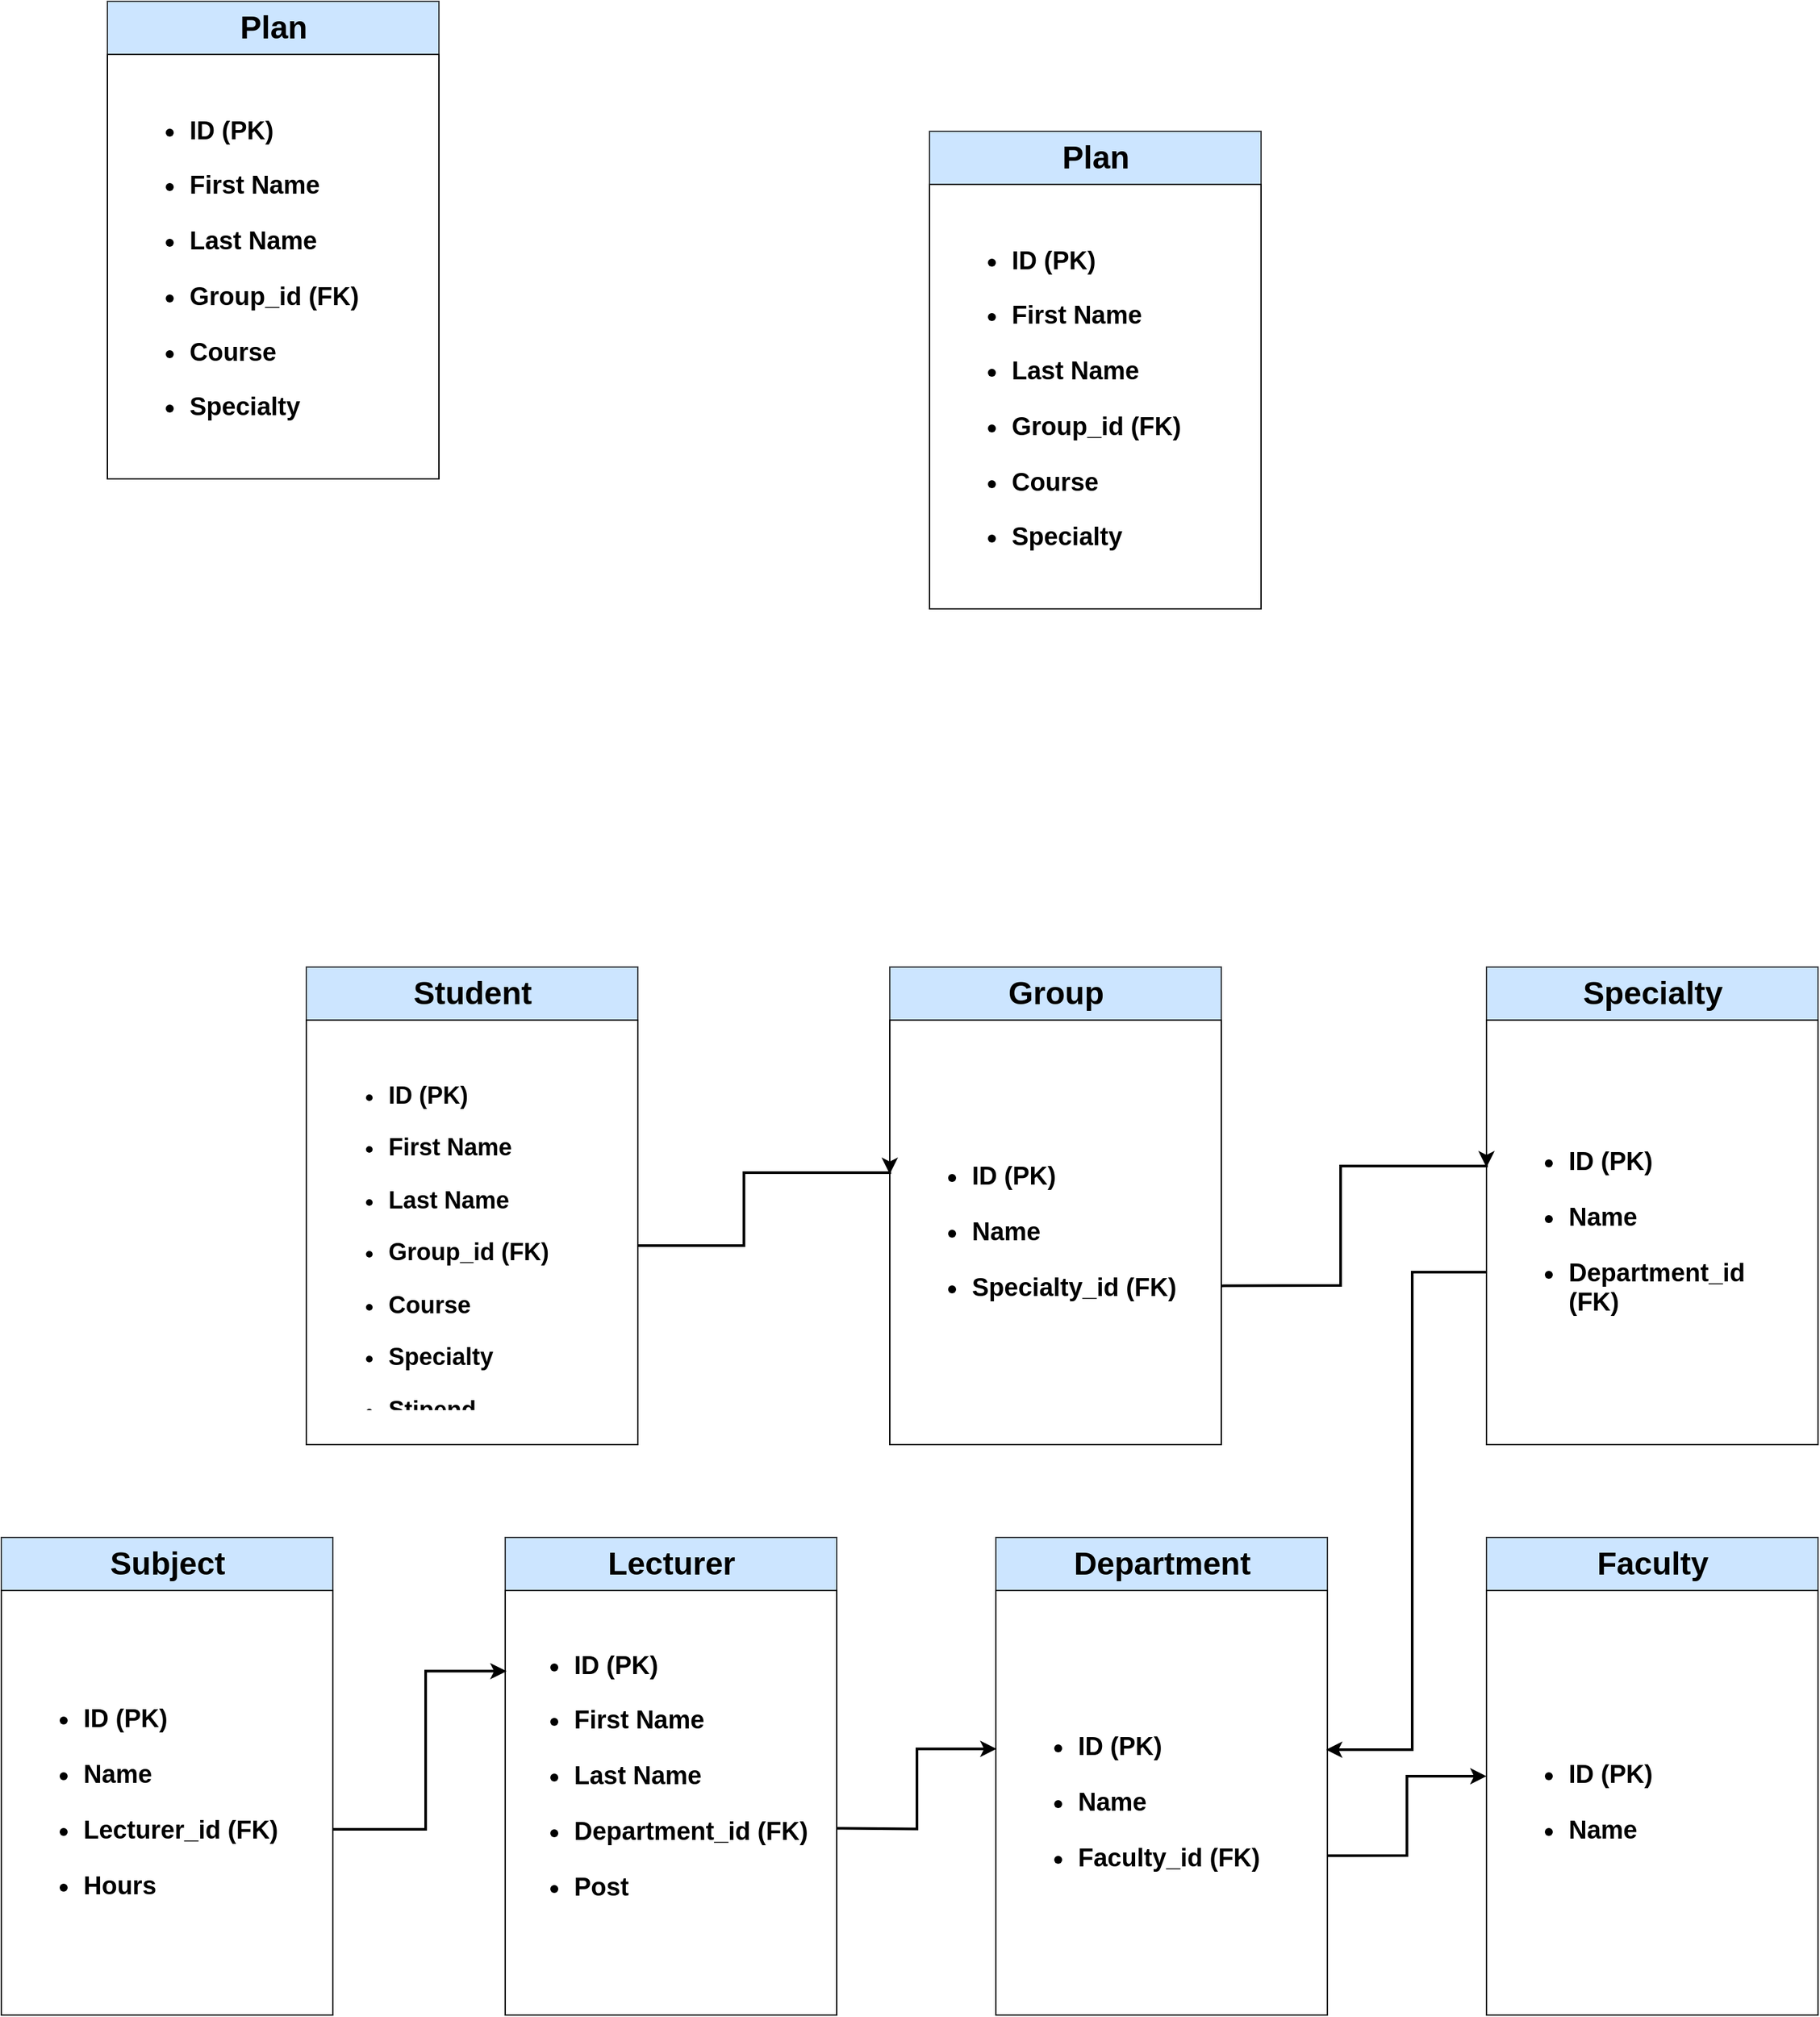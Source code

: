 <mxfile version="14.6.0" type="github">
  <diagram id="Nd1oWFx_atoqUXSRUNfD" name="Page-1">
    <mxGraphModel dx="345" dy="177" grid="1" gridSize="10" guides="1" tooltips="1" connect="1" arrows="1" fold="1" page="1" pageScale="1" pageWidth="2336" pageHeight="1654" math="0" shadow="0">
      <root>
        <mxCell id="0" />
        <mxCell id="1" parent="0" />
        <mxCell id="ouz9YCxZX4cG_lU1-Dov-2" value="" style="rounded=0;whiteSpace=wrap;html=1;fillColor=#cce5ff;strokeColor=#36393d;" parent="1" vertex="1">
          <mxGeometry x="270" y="810" width="250" height="360" as="geometry" />
        </mxCell>
        <mxCell id="ouz9YCxZX4cG_lU1-Dov-5" value="Student" style="text;strokeColor=none;fillColor=none;html=1;fontSize=24;fontStyle=1;verticalAlign=middle;align=center;" parent="1" vertex="1">
          <mxGeometry x="345" y="810" width="100" height="40" as="geometry" />
        </mxCell>
        <mxCell id="ouz9YCxZX4cG_lU1-Dov-9" value="" style="rounded=0;whiteSpace=wrap;html=1;" parent="1" vertex="1">
          <mxGeometry x="270" y="850" width="250" height="320" as="geometry" />
        </mxCell>
        <mxCell id="ouz9YCxZX4cG_lU1-Dov-11" value="&lt;h1&gt;&lt;/h1&gt;&lt;h3&gt;&lt;/h3&gt;&lt;h5&gt;&lt;/h5&gt;&lt;h6&gt;&lt;/h6&gt;&lt;h3 style=&quot;line-height: 100% ; font-size: 13px&quot;&gt;&lt;/h3&gt;&lt;h1 style=&quot;font-size: 18px ; line-height: 90%&quot;&gt;&lt;/h1&gt;&lt;h3 style=&quot;font-size: 15px&quot;&gt;&lt;/h3&gt;&lt;h3 style=&quot;line-height: 120% ; font-size: 19px&quot;&gt;&lt;/h3&gt;&lt;h3&gt;&lt;/h3&gt;&lt;h4&gt;&lt;/h4&gt;&lt;h5&gt;&lt;/h5&gt;&lt;h3&gt;&lt;h2&gt;&lt;ul&gt;&lt;li&gt;ID (PK)&lt;/li&gt;&lt;/ul&gt;&lt;ul&gt;&lt;li&gt;First Name&lt;/li&gt;&lt;/ul&gt;&lt;ul&gt;&lt;li&gt;Last Name&lt;/li&gt;&lt;/ul&gt;&lt;ul&gt;&lt;li&gt;Group_id (FK)&lt;/li&gt;&lt;/ul&gt;&lt;ul&gt;&lt;li&gt;Course&lt;/li&gt;&lt;/ul&gt;&lt;ul&gt;&lt;li&gt;Specialty&lt;/li&gt;&lt;/ul&gt;&lt;ul&gt;&lt;li&gt;Stipend&lt;/li&gt;&lt;/ul&gt;&lt;/h2&gt;&lt;/h3&gt;" style="text;strokeColor=none;fillColor=none;html=1;whiteSpace=wrap;verticalAlign=middle;overflow=hidden;" parent="1" vertex="1">
          <mxGeometry x="290" y="875" width="210" height="270" as="geometry" />
        </mxCell>
        <mxCell id="ouz9YCxZX4cG_lU1-Dov-14" value="" style="rounded=0;whiteSpace=wrap;html=1;fillColor=#cce5ff;strokeColor=#36393d;" parent="1" vertex="1">
          <mxGeometry x="790" y="1240" width="250" height="360" as="geometry" />
        </mxCell>
        <mxCell id="ouz9YCxZX4cG_lU1-Dov-15" value="Department" style="text;strokeColor=none;fillColor=none;html=1;fontSize=24;fontStyle=1;verticalAlign=middle;align=center;" parent="1" vertex="1">
          <mxGeometry x="865" y="1240" width="100" height="40" as="geometry" />
        </mxCell>
        <mxCell id="ouz9YCxZX4cG_lU1-Dov-16" value="" style="rounded=0;whiteSpace=wrap;html=1;" parent="1" vertex="1">
          <mxGeometry x="790" y="1280" width="250" height="320" as="geometry" />
        </mxCell>
        <mxCell id="ouz9YCxZX4cG_lU1-Dov-17" value="&lt;h1&gt;&lt;/h1&gt;&lt;h3&gt;&lt;/h3&gt;&lt;h5&gt;&lt;/h5&gt;&lt;h6&gt;&lt;/h6&gt;&lt;h3 style=&quot;line-height: 100% ; font-size: 13px&quot;&gt;&lt;/h3&gt;&lt;h1 style=&quot;font-size: 18px ; line-height: 90%&quot;&gt;&lt;/h1&gt;&lt;h3 style=&quot;font-size: 15px&quot;&gt;&lt;/h3&gt;&lt;h3 style=&quot;line-height: 120% ; font-size: 19px&quot;&gt;&lt;ul&gt;&lt;li&gt;ID (PK)&lt;/li&gt;&lt;/ul&gt;&lt;ul&gt;&lt;li&gt;Name&lt;/li&gt;&lt;/ul&gt;&lt;ul&gt;&lt;li&gt;Faculty_id (FK)&lt;/li&gt;&lt;/ul&gt;&lt;/h3&gt;" style="text;strokeColor=none;fillColor=none;html=1;whiteSpace=wrap;verticalAlign=middle;overflow=hidden;" parent="1" vertex="1">
          <mxGeometry x="810" y="1305" width="210" height="270" as="geometry" />
        </mxCell>
        <mxCell id="Sy2bzmZRH99KcoMjBGQ2-6" value="" style="rounded=0;whiteSpace=wrap;html=1;fillColor=#cce5ff;strokeColor=#36393d;" parent="1" vertex="1">
          <mxGeometry x="420" y="1240" width="250" height="360" as="geometry" />
        </mxCell>
        <mxCell id="Sy2bzmZRH99KcoMjBGQ2-7" value="Lecturer" style="text;strokeColor=none;fillColor=none;html=1;fontSize=24;fontStyle=1;verticalAlign=middle;align=center;" parent="1" vertex="1">
          <mxGeometry x="495" y="1240" width="100" height="40" as="geometry" />
        </mxCell>
        <mxCell id="Sy2bzmZRH99KcoMjBGQ2-8" value="" style="rounded=0;whiteSpace=wrap;html=1;" parent="1" vertex="1">
          <mxGeometry x="420" y="1280" width="250" height="320" as="geometry" />
        </mxCell>
        <mxCell id="Sy2bzmZRH99KcoMjBGQ2-9" value="&lt;h1&gt;&lt;/h1&gt;&lt;h3&gt;&lt;/h3&gt;&lt;h5&gt;&lt;/h5&gt;&lt;h6&gt;&lt;/h6&gt;&lt;h3 style=&quot;line-height: 100% ; font-size: 13px&quot;&gt;&lt;/h3&gt;&lt;h1 style=&quot;font-size: 18px ; line-height: 90%&quot;&gt;&lt;/h1&gt;&lt;h3 style=&quot;font-size: 15px&quot;&gt;&lt;/h3&gt;&lt;h3 style=&quot;line-height: 120% ; font-size: 19px&quot;&gt;&lt;ul&gt;&lt;li&gt;ID (PK)&lt;/li&gt;&lt;/ul&gt;&lt;ul&gt;&lt;li&gt;First Name&lt;/li&gt;&lt;/ul&gt;&lt;ul&gt;&lt;li&gt;Last Name&lt;/li&gt;&lt;/ul&gt;&lt;ul&gt;&lt;li&gt;Department_id (FK)&lt;/li&gt;&lt;/ul&gt;&lt;ul&gt;&lt;li&gt;Post&lt;/li&gt;&lt;/ul&gt;&lt;/h3&gt;" style="text;strokeColor=none;fillColor=none;html=1;whiteSpace=wrap;verticalAlign=middle;overflow=hidden;" parent="1" vertex="1">
          <mxGeometry x="430" y="1285" width="230" height="270" as="geometry" />
        </mxCell>
        <mxCell id="iH29S17_ySRr5cnDG_7A-1" value="" style="rounded=0;whiteSpace=wrap;html=1;fillColor=#cce5ff;strokeColor=#36393d;" parent="1" vertex="1">
          <mxGeometry x="1160" y="1240" width="250" height="360" as="geometry" />
        </mxCell>
        <mxCell id="iH29S17_ySRr5cnDG_7A-2" value="Faculty" style="text;strokeColor=none;fillColor=none;html=1;fontSize=24;fontStyle=1;verticalAlign=middle;align=center;" parent="1" vertex="1">
          <mxGeometry x="1235" y="1240" width="100" height="40" as="geometry" />
        </mxCell>
        <mxCell id="iH29S17_ySRr5cnDG_7A-3" value="" style="rounded=0;whiteSpace=wrap;html=1;" parent="1" vertex="1">
          <mxGeometry x="1160" y="1280" width="250" height="320" as="geometry" />
        </mxCell>
        <mxCell id="iH29S17_ySRr5cnDG_7A-4" value="&lt;h1&gt;&lt;/h1&gt;&lt;h3&gt;&lt;/h3&gt;&lt;h5&gt;&lt;/h5&gt;&lt;h6&gt;&lt;/h6&gt;&lt;h3 style=&quot;line-height: 100% ; font-size: 13px&quot;&gt;&lt;/h3&gt;&lt;h1 style=&quot;font-size: 18px ; line-height: 90%&quot;&gt;&lt;/h1&gt;&lt;h3 style=&quot;font-size: 15px&quot;&gt;&lt;/h3&gt;&lt;h3 style=&quot;line-height: 120% ; font-size: 19px&quot;&gt;&lt;ul&gt;&lt;li&gt;ID (PK)&lt;/li&gt;&lt;/ul&gt;&lt;ul&gt;&lt;li&gt;Name&lt;/li&gt;&lt;/ul&gt;&lt;/h3&gt;" style="text;strokeColor=none;fillColor=none;html=1;whiteSpace=wrap;verticalAlign=middle;overflow=hidden;" parent="1" vertex="1">
          <mxGeometry x="1180" y="1305" width="210" height="270" as="geometry" />
        </mxCell>
        <mxCell id="iH29S17_ySRr5cnDG_7A-5" value="" style="rounded=0;whiteSpace=wrap;html=1;fillColor=#cce5ff;strokeColor=#36393d;" parent="1" vertex="1">
          <mxGeometry x="1160" y="810" width="250" height="360" as="geometry" />
        </mxCell>
        <mxCell id="iH29S17_ySRr5cnDG_7A-6" value="Specialty" style="text;strokeColor=none;fillColor=none;html=1;fontSize=24;fontStyle=1;verticalAlign=middle;align=center;" parent="1" vertex="1">
          <mxGeometry x="1235" y="810" width="100" height="40" as="geometry" />
        </mxCell>
        <mxCell id="iH29S17_ySRr5cnDG_7A-7" value="" style="rounded=0;whiteSpace=wrap;html=1;" parent="1" vertex="1">
          <mxGeometry x="1160" y="850" width="250" height="320" as="geometry" />
        </mxCell>
        <mxCell id="iH29S17_ySRr5cnDG_7A-8" value="&lt;h1&gt;&lt;/h1&gt;&lt;h3&gt;&lt;/h3&gt;&lt;h5&gt;&lt;/h5&gt;&lt;h6&gt;&lt;/h6&gt;&lt;h3 style=&quot;line-height: 100% ; font-size: 13px&quot;&gt;&lt;/h3&gt;&lt;h1 style=&quot;font-size: 18px ; line-height: 90%&quot;&gt;&lt;/h1&gt;&lt;h3 style=&quot;font-size: 15px&quot;&gt;&lt;/h3&gt;&lt;h3 style=&quot;line-height: 120% ; font-size: 19px&quot;&gt;&lt;ul&gt;&lt;li&gt;ID (PK)&lt;/li&gt;&lt;/ul&gt;&lt;ul&gt;&lt;li&gt;Name&lt;/li&gt;&lt;/ul&gt;&lt;ul&gt;&lt;li&gt;Department_id (FK)&lt;/li&gt;&lt;/ul&gt;&lt;/h3&gt;" style="text;strokeColor=none;fillColor=none;html=1;whiteSpace=wrap;verticalAlign=middle;overflow=hidden;" parent="1" vertex="1">
          <mxGeometry x="1180" y="875" width="210" height="270" as="geometry" />
        </mxCell>
        <mxCell id="iH29S17_ySRr5cnDG_7A-13" value="" style="rounded=0;whiteSpace=wrap;html=1;fillColor=#cce5ff;strokeColor=#36393d;" parent="1" vertex="1">
          <mxGeometry x="40" y="1240" width="250" height="360" as="geometry" />
        </mxCell>
        <mxCell id="iH29S17_ySRr5cnDG_7A-14" value="Subject" style="text;strokeColor=none;fillColor=none;html=1;fontSize=24;fontStyle=1;verticalAlign=middle;align=center;" parent="1" vertex="1">
          <mxGeometry x="115" y="1240" width="100" height="40" as="geometry" />
        </mxCell>
        <mxCell id="iH29S17_ySRr5cnDG_7A-15" value="" style="rounded=0;whiteSpace=wrap;html=1;" parent="1" vertex="1">
          <mxGeometry x="40" y="1280" width="250" height="320" as="geometry" />
        </mxCell>
        <mxCell id="iH29S17_ySRr5cnDG_7A-17" style="edgeStyle=orthogonalEdgeStyle;rounded=0;orthogonalLoop=1;jettySize=auto;html=1;entryX=0.004;entryY=0.19;entryDx=0;entryDy=0;entryPerimeter=0;strokeWidth=2;" parent="1" target="Sy2bzmZRH99KcoMjBGQ2-8" edge="1">
          <mxGeometry relative="1" as="geometry">
            <mxPoint x="290" y="1460" as="sourcePoint" />
            <Array as="points">
              <mxPoint x="360" y="1460" />
              <mxPoint x="360" y="1341" />
            </Array>
          </mxGeometry>
        </mxCell>
        <mxCell id="iH29S17_ySRr5cnDG_7A-16" value="&lt;h1&gt;&lt;/h1&gt;&lt;h3&gt;&lt;/h3&gt;&lt;h5&gt;&lt;/h5&gt;&lt;h6&gt;&lt;/h6&gt;&lt;h3 style=&quot;line-height: 100% ; font-size: 13px&quot;&gt;&lt;/h3&gt;&lt;h1 style=&quot;font-size: 18px ; line-height: 90%&quot;&gt;&lt;/h1&gt;&lt;h3 style=&quot;font-size: 15px&quot;&gt;&lt;/h3&gt;&lt;h3 style=&quot;line-height: 120% ; font-size: 19px&quot;&gt;&lt;/h3&gt;&lt;h3 style=&quot;font-size: 19px&quot;&gt;&lt;ul&gt;&lt;li&gt;ID (PK)&lt;/li&gt;&lt;/ul&gt;&lt;ul&gt;&lt;li&gt;Name&lt;/li&gt;&lt;/ul&gt;&lt;ul&gt;&lt;li&gt;Lecturer_id (FK)&lt;/li&gt;&lt;/ul&gt;&lt;ul&gt;&lt;li&gt;Hours&lt;/li&gt;&lt;/ul&gt;&lt;/h3&gt;" style="text;strokeColor=none;fillColor=none;html=1;whiteSpace=wrap;verticalAlign=middle;overflow=hidden;" parent="1" vertex="1">
          <mxGeometry x="60" y="1305" width="210" height="270" as="geometry" />
        </mxCell>
        <mxCell id="iH29S17_ySRr5cnDG_7A-22" style="edgeStyle=orthogonalEdgeStyle;rounded=0;orthogonalLoop=1;jettySize=auto;html=1;entryX=0.002;entryY=0.373;entryDx=0;entryDy=0;entryPerimeter=0;strokeWidth=2;" parent="1" target="ouz9YCxZX4cG_lU1-Dov-16" edge="1">
          <mxGeometry relative="1" as="geometry">
            <mxPoint x="670" y="1459.2" as="sourcePoint" />
            <mxPoint x="812" y="1340.0" as="targetPoint" />
          </mxGeometry>
        </mxCell>
        <mxCell id="iH29S17_ySRr5cnDG_7A-24" style="edgeStyle=orthogonalEdgeStyle;rounded=0;orthogonalLoop=1;jettySize=auto;html=1;strokeWidth=2;" parent="1" target="iH29S17_ySRr5cnDG_7A-3" edge="1">
          <mxGeometry relative="1" as="geometry">
            <mxPoint x="1040" y="1479.84" as="sourcePoint" />
            <mxPoint x="1140.5" y="1420" as="targetPoint" />
            <Array as="points">
              <mxPoint x="1100" y="1480" />
              <mxPoint x="1100" y="1420" />
            </Array>
          </mxGeometry>
        </mxCell>
        <mxCell id="iH29S17_ySRr5cnDG_7A-25" value="" style="rounded=0;whiteSpace=wrap;html=1;fillColor=#cce5ff;strokeColor=#36393d;" parent="1" vertex="1">
          <mxGeometry x="710" y="810" width="250" height="360" as="geometry" />
        </mxCell>
        <mxCell id="iH29S17_ySRr5cnDG_7A-26" value="Group" style="text;strokeColor=none;fillColor=none;html=1;fontSize=24;fontStyle=1;verticalAlign=middle;align=center;" parent="1" vertex="1">
          <mxGeometry x="785" y="810" width="100" height="40" as="geometry" />
        </mxCell>
        <mxCell id="iH29S17_ySRr5cnDG_7A-27" value="" style="rounded=0;whiteSpace=wrap;html=1;" parent="1" vertex="1">
          <mxGeometry x="710" y="850" width="250" height="320" as="geometry" />
        </mxCell>
        <mxCell id="iH29S17_ySRr5cnDG_7A-28" value="&lt;h1&gt;&lt;/h1&gt;&lt;h3&gt;&lt;/h3&gt;&lt;h5&gt;&lt;/h5&gt;&lt;h6&gt;&lt;/h6&gt;&lt;h3 style=&quot;line-height: 100% ; font-size: 13px&quot;&gt;&lt;/h3&gt;&lt;h1 style=&quot;font-size: 18px ; line-height: 90%&quot;&gt;&lt;/h1&gt;&lt;h3 style=&quot;font-size: 15px&quot;&gt;&lt;/h3&gt;&lt;h3 style=&quot;line-height: 120% ; font-size: 19px&quot;&gt;&lt;ul&gt;&lt;li&gt;ID (PK)&lt;/li&gt;&lt;/ul&gt;&lt;ul&gt;&lt;li&gt;Name&lt;/li&gt;&lt;/ul&gt;&lt;ul&gt;&lt;li&gt;Specialty_id (FK)&lt;/li&gt;&lt;/ul&gt;&lt;/h3&gt;" style="text;strokeColor=none;fillColor=none;html=1;whiteSpace=wrap;verticalAlign=middle;overflow=hidden;" parent="1" vertex="1">
          <mxGeometry x="730" y="875" width="210" height="270" as="geometry" />
        </mxCell>
        <mxCell id="iH29S17_ySRr5cnDG_7A-34" value="" style="rounded=0;whiteSpace=wrap;html=1;fillColor=#cce5ff;strokeColor=#36393d;" parent="1" vertex="1">
          <mxGeometry x="120" y="82" width="250" height="360" as="geometry" />
        </mxCell>
        <mxCell id="iH29S17_ySRr5cnDG_7A-35" value="Plan" style="text;strokeColor=none;fillColor=none;html=1;fontSize=24;fontStyle=1;verticalAlign=middle;align=center;" parent="1" vertex="1">
          <mxGeometry x="195" y="82" width="100" height="40" as="geometry" />
        </mxCell>
        <mxCell id="iH29S17_ySRr5cnDG_7A-36" value="" style="rounded=0;whiteSpace=wrap;html=1;" parent="1" vertex="1">
          <mxGeometry x="120" y="122" width="250" height="320" as="geometry" />
        </mxCell>
        <mxCell id="iH29S17_ySRr5cnDG_7A-37" value="&lt;h1&gt;&lt;/h1&gt;&lt;h3&gt;&lt;/h3&gt;&lt;h5&gt;&lt;/h5&gt;&lt;h6&gt;&lt;/h6&gt;&lt;h3 style=&quot;line-height: 100% ; font-size: 13px&quot;&gt;&lt;/h3&gt;&lt;h1 style=&quot;font-size: 18px ; line-height: 90%&quot;&gt;&lt;/h1&gt;&lt;h3 style=&quot;font-size: 15px&quot;&gt;&lt;/h3&gt;&lt;h3 style=&quot;line-height: 120% ; font-size: 19px&quot;&gt;&lt;ul&gt;&lt;li&gt;ID (PK)&lt;/li&gt;&lt;/ul&gt;&lt;ul&gt;&lt;li&gt;First Name&lt;/li&gt;&lt;/ul&gt;&lt;ul&gt;&lt;li&gt;Last Name&lt;/li&gt;&lt;/ul&gt;&lt;ul&gt;&lt;li&gt;Group_id (FK)&lt;/li&gt;&lt;/ul&gt;&lt;ul&gt;&lt;li&gt;Course&lt;/li&gt;&lt;/ul&gt;&lt;ul&gt;&lt;li&gt;Specialty&lt;/li&gt;&lt;/ul&gt;&lt;/h3&gt;" style="text;strokeColor=none;fillColor=none;html=1;whiteSpace=wrap;verticalAlign=middle;overflow=hidden;" parent="1" vertex="1">
          <mxGeometry x="140" y="147" width="210" height="270" as="geometry" />
        </mxCell>
        <mxCell id="iH29S17_ySRr5cnDG_7A-40" value="" style="rounded=0;whiteSpace=wrap;html=1;fillColor=#cce5ff;strokeColor=#36393d;" parent="1" vertex="1">
          <mxGeometry x="740" y="180" width="250" height="360" as="geometry" />
        </mxCell>
        <mxCell id="iH29S17_ySRr5cnDG_7A-41" value="Plan" style="text;strokeColor=none;fillColor=none;html=1;fontSize=24;fontStyle=1;verticalAlign=middle;align=center;" parent="1" vertex="1">
          <mxGeometry x="815" y="180" width="100" height="40" as="geometry" />
        </mxCell>
        <mxCell id="iH29S17_ySRr5cnDG_7A-42" value="" style="rounded=0;whiteSpace=wrap;html=1;" parent="1" vertex="1">
          <mxGeometry x="740" y="220" width="250" height="320" as="geometry" />
        </mxCell>
        <mxCell id="iH29S17_ySRr5cnDG_7A-43" value="&lt;h1&gt;&lt;/h1&gt;&lt;h3&gt;&lt;/h3&gt;&lt;h5&gt;&lt;/h5&gt;&lt;h6&gt;&lt;/h6&gt;&lt;h3 style=&quot;line-height: 100% ; font-size: 13px&quot;&gt;&lt;/h3&gt;&lt;h1 style=&quot;font-size: 18px ; line-height: 90%&quot;&gt;&lt;/h1&gt;&lt;h3 style=&quot;font-size: 15px&quot;&gt;&lt;/h3&gt;&lt;h3 style=&quot;line-height: 120% ; font-size: 19px&quot;&gt;&lt;ul&gt;&lt;li&gt;ID (PK)&lt;/li&gt;&lt;/ul&gt;&lt;ul&gt;&lt;li&gt;First Name&lt;/li&gt;&lt;/ul&gt;&lt;ul&gt;&lt;li&gt;Last Name&lt;/li&gt;&lt;/ul&gt;&lt;ul&gt;&lt;li&gt;Group_id (FK)&lt;/li&gt;&lt;/ul&gt;&lt;ul&gt;&lt;li&gt;Course&lt;/li&gt;&lt;/ul&gt;&lt;ul&gt;&lt;li&gt;Specialty&lt;/li&gt;&lt;/ul&gt;&lt;/h3&gt;" style="text;strokeColor=none;fillColor=none;html=1;whiteSpace=wrap;verticalAlign=middle;overflow=hidden;" parent="1" vertex="1">
          <mxGeometry x="760" y="245" width="210" height="270" as="geometry" />
        </mxCell>
        <mxCell id="Fq57MsM5_XtOPImEE2Wt-3" style="edgeStyle=orthogonalEdgeStyle;rounded=0;orthogonalLoop=1;jettySize=auto;html=1;strokeWidth=2;" edge="1" parent="1" source="ouz9YCxZX4cG_lU1-Dov-9">
          <mxGeometry relative="1" as="geometry">
            <mxPoint x="520" y="1031" as="sourcePoint" />
            <Array as="points">
              <mxPoint x="600" y="1020" />
              <mxPoint x="600" y="965" />
              <mxPoint x="710" y="965" />
            </Array>
            <mxPoint x="710" y="966" as="targetPoint" />
          </mxGeometry>
        </mxCell>
        <mxCell id="Fq57MsM5_XtOPImEE2Wt-21" style="edgeStyle=orthogonalEdgeStyle;rounded=0;orthogonalLoop=1;jettySize=auto;html=1;strokeWidth=2;" edge="1" parent="1">
          <mxGeometry relative="1" as="geometry">
            <mxPoint x="1160" y="1040" as="sourcePoint" />
            <Array as="points">
              <mxPoint x="1104" y="1040" />
              <mxPoint x="1104" y="1400" />
              <mxPoint x="1039" y="1400" />
            </Array>
            <mxPoint x="1039" y="1400" as="targetPoint" />
          </mxGeometry>
        </mxCell>
        <mxCell id="Fq57MsM5_XtOPImEE2Wt-27" style="edgeStyle=orthogonalEdgeStyle;rounded=0;orthogonalLoop=1;jettySize=auto;html=1;strokeWidth=2;exitX=1.001;exitY=0.626;exitDx=0;exitDy=0;exitPerimeter=0;" edge="1" parent="1" source="iH29S17_ySRr5cnDG_7A-27">
          <mxGeometry relative="1" as="geometry">
            <mxPoint x="970" y="1026" as="sourcePoint" />
            <Array as="points">
              <mxPoint x="962" y="1050" />
              <mxPoint x="1050" y="1050" />
              <mxPoint x="1050" y="960" />
              <mxPoint x="1160" y="960" />
            </Array>
            <mxPoint x="1160" y="961" as="targetPoint" />
          </mxGeometry>
        </mxCell>
      </root>
    </mxGraphModel>
  </diagram>
</mxfile>
